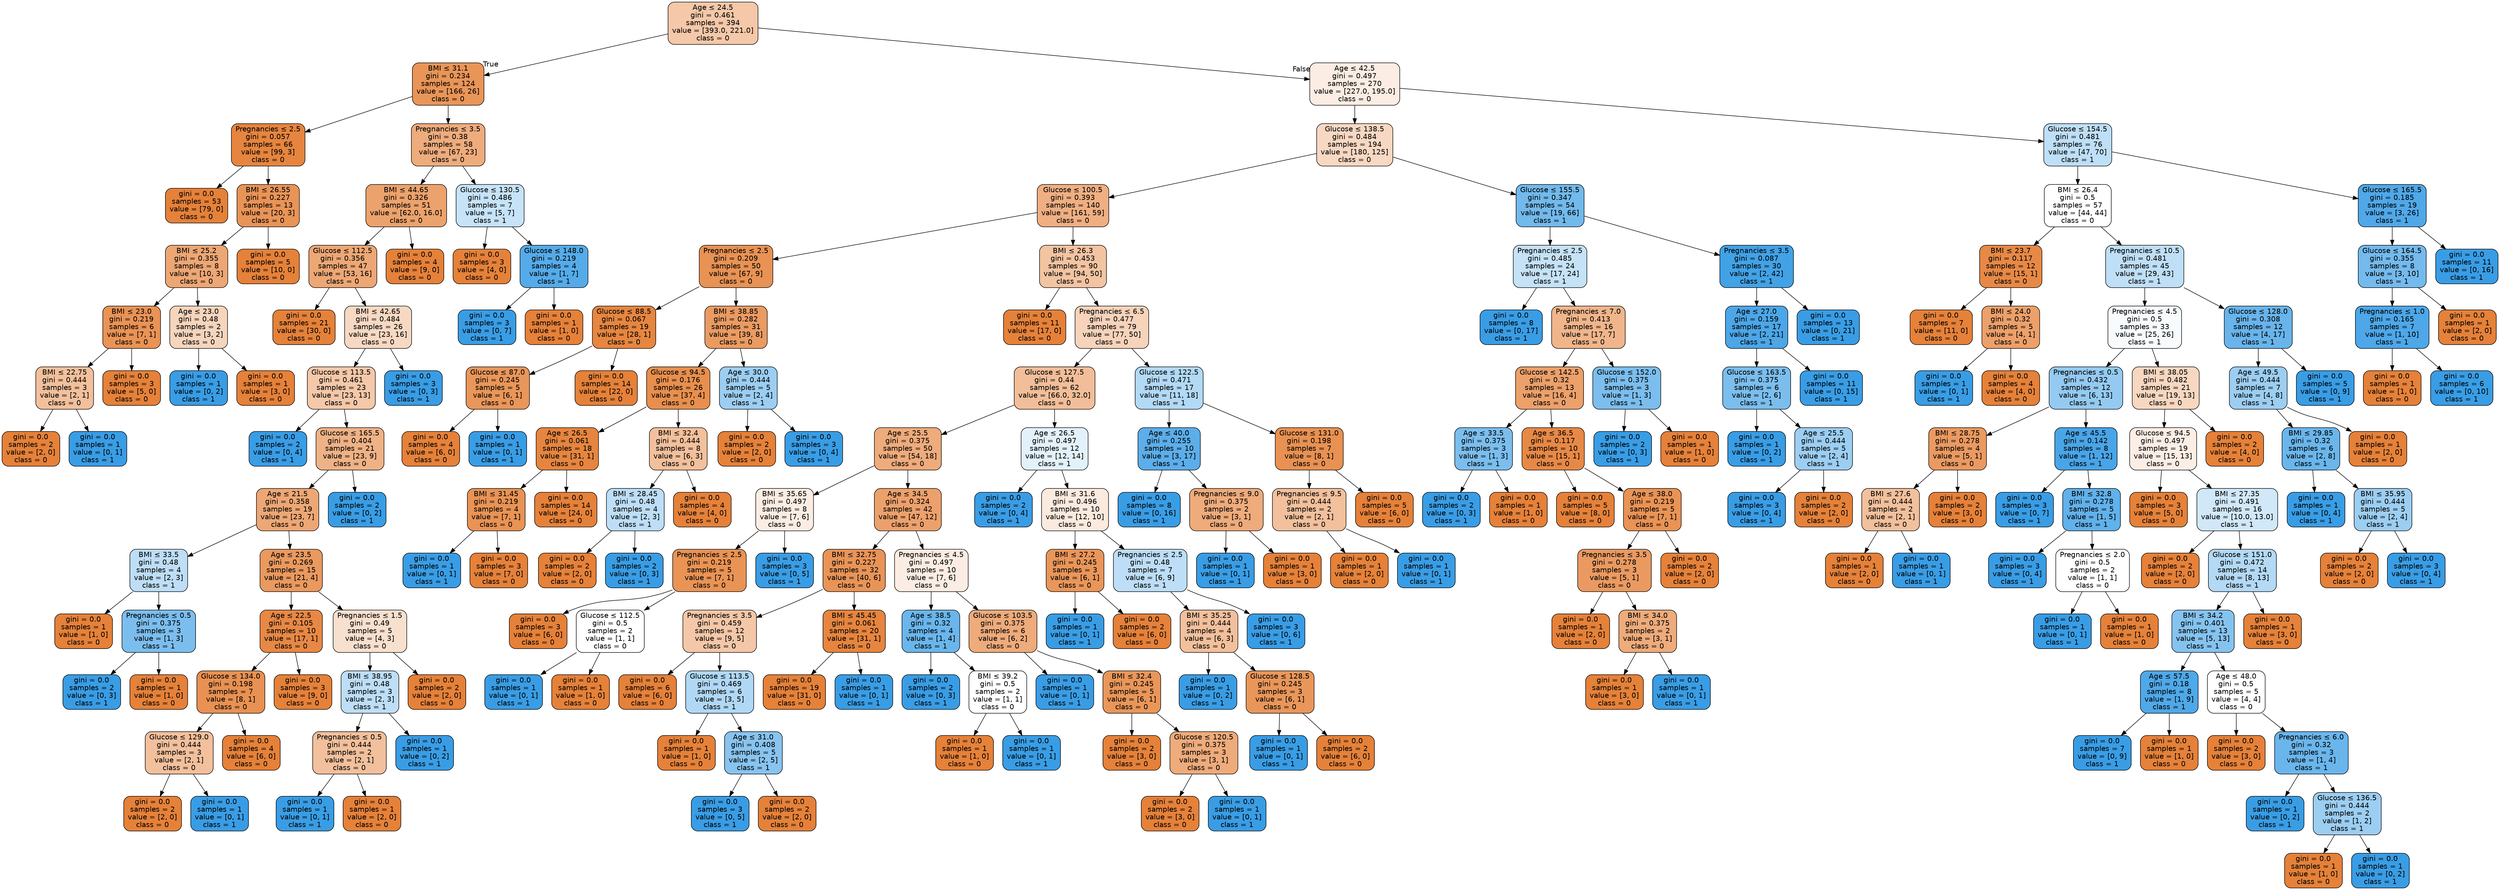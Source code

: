 digraph Tree {
node [shape=box, style="filled, rounded", color="black", fontname="helvetica"] ;
edge [fontname="helvetica"] ;
0 [label=<Age &le; 24.5<br/>gini = 0.461<br/>samples = 394<br/>value = [393.0, 221.0]<br/>class = 0>, fillcolor="#f4c8a8"] ;
1 [label=<BMI &le; 31.1<br/>gini = 0.234<br/>samples = 124<br/>value = [166, 26]<br/>class = 0>, fillcolor="#e99558"] ;
0 -> 1 [labeldistance=2.5, labelangle=45, headlabel="True"] ;
2 [label=<Pregnancies &le; 2.5<br/>gini = 0.057<br/>samples = 66<br/>value = [99, 3]<br/>class = 0>, fillcolor="#e6853f"] ;
1 -> 2 ;
3 [label=<gini = 0.0<br/>samples = 53<br/>value = [79, 0]<br/>class = 0>, fillcolor="#e58139"] ;
2 -> 3 ;
4 [label=<BMI &le; 26.55<br/>gini = 0.227<br/>samples = 13<br/>value = [20, 3]<br/>class = 0>, fillcolor="#e99457"] ;
2 -> 4 ;
5 [label=<BMI &le; 25.2<br/>gini = 0.355<br/>samples = 8<br/>value = [10, 3]<br/>class = 0>, fillcolor="#eda774"] ;
4 -> 5 ;
6 [label=<BMI &le; 23.0<br/>gini = 0.219<br/>samples = 6<br/>value = [7, 1]<br/>class = 0>, fillcolor="#e99355"] ;
5 -> 6 ;
7 [label=<BMI &le; 22.75<br/>gini = 0.444<br/>samples = 3<br/>value = [2, 1]<br/>class = 0>, fillcolor="#f2c09c"] ;
6 -> 7 ;
8 [label=<gini = 0.0<br/>samples = 2<br/>value = [2, 0]<br/>class = 0>, fillcolor="#e58139"] ;
7 -> 8 ;
9 [label=<gini = 0.0<br/>samples = 1<br/>value = [0, 1]<br/>class = 1>, fillcolor="#399de5"] ;
7 -> 9 ;
10 [label=<gini = 0.0<br/>samples = 3<br/>value = [5, 0]<br/>class = 0>, fillcolor="#e58139"] ;
6 -> 10 ;
11 [label=<Age &le; 23.0<br/>gini = 0.48<br/>samples = 2<br/>value = [3, 2]<br/>class = 0>, fillcolor="#f6d5bd"] ;
5 -> 11 ;
12 [label=<gini = 0.0<br/>samples = 1<br/>value = [0, 2]<br/>class = 1>, fillcolor="#399de5"] ;
11 -> 12 ;
13 [label=<gini = 0.0<br/>samples = 1<br/>value = [3, 0]<br/>class = 0>, fillcolor="#e58139"] ;
11 -> 13 ;
14 [label=<gini = 0.0<br/>samples = 5<br/>value = [10, 0]<br/>class = 0>, fillcolor="#e58139"] ;
4 -> 14 ;
15 [label=<Pregnancies &le; 3.5<br/>gini = 0.38<br/>samples = 58<br/>value = [67, 23]<br/>class = 0>, fillcolor="#eeac7d"] ;
1 -> 15 ;
16 [label=<BMI &le; 44.65<br/>gini = 0.326<br/>samples = 51<br/>value = [62.0, 16.0]<br/>class = 0>, fillcolor="#eca26c"] ;
15 -> 16 ;
17 [label=<Glucose &le; 112.5<br/>gini = 0.356<br/>samples = 47<br/>value = [53, 16]<br/>class = 0>, fillcolor="#eda775"] ;
16 -> 17 ;
18 [label=<gini = 0.0<br/>samples = 21<br/>value = [30, 0]<br/>class = 0>, fillcolor="#e58139"] ;
17 -> 18 ;
19 [label=<BMI &le; 42.65<br/>gini = 0.484<br/>samples = 26<br/>value = [23, 16]<br/>class = 0>, fillcolor="#f7d9c3"] ;
17 -> 19 ;
20 [label=<Glucose &le; 113.5<br/>gini = 0.461<br/>samples = 23<br/>value = [23, 13]<br/>class = 0>, fillcolor="#f4c8a9"] ;
19 -> 20 ;
21 [label=<gini = 0.0<br/>samples = 2<br/>value = [0, 4]<br/>class = 1>, fillcolor="#399de5"] ;
20 -> 21 ;
22 [label=<Glucose &le; 165.5<br/>gini = 0.404<br/>samples = 21<br/>value = [23, 9]<br/>class = 0>, fillcolor="#efb286"] ;
20 -> 22 ;
23 [label=<Age &le; 21.5<br/>gini = 0.358<br/>samples = 19<br/>value = [23, 7]<br/>class = 0>, fillcolor="#eda775"] ;
22 -> 23 ;
24 [label=<BMI &le; 33.5<br/>gini = 0.48<br/>samples = 4<br/>value = [2, 3]<br/>class = 1>, fillcolor="#bddef6"] ;
23 -> 24 ;
25 [label=<gini = 0.0<br/>samples = 1<br/>value = [1, 0]<br/>class = 0>, fillcolor="#e58139"] ;
24 -> 25 ;
26 [label=<Pregnancies &le; 0.5<br/>gini = 0.375<br/>samples = 3<br/>value = [1, 3]<br/>class = 1>, fillcolor="#7bbeee"] ;
24 -> 26 ;
27 [label=<gini = 0.0<br/>samples = 2<br/>value = [0, 3]<br/>class = 1>, fillcolor="#399de5"] ;
26 -> 27 ;
28 [label=<gini = 0.0<br/>samples = 1<br/>value = [1, 0]<br/>class = 0>, fillcolor="#e58139"] ;
26 -> 28 ;
29 [label=<Age &le; 23.5<br/>gini = 0.269<br/>samples = 15<br/>value = [21, 4]<br/>class = 0>, fillcolor="#ea995f"] ;
23 -> 29 ;
30 [label=<Age &le; 22.5<br/>gini = 0.105<br/>samples = 10<br/>value = [17, 1]<br/>class = 0>, fillcolor="#e78845"] ;
29 -> 30 ;
31 [label=<Glucose &le; 134.0<br/>gini = 0.198<br/>samples = 7<br/>value = [8, 1]<br/>class = 0>, fillcolor="#e89152"] ;
30 -> 31 ;
32 [label=<Glucose &le; 129.0<br/>gini = 0.444<br/>samples = 3<br/>value = [2, 1]<br/>class = 0>, fillcolor="#f2c09c"] ;
31 -> 32 ;
33 [label=<gini = 0.0<br/>samples = 2<br/>value = [2, 0]<br/>class = 0>, fillcolor="#e58139"] ;
32 -> 33 ;
34 [label=<gini = 0.0<br/>samples = 1<br/>value = [0, 1]<br/>class = 1>, fillcolor="#399de5"] ;
32 -> 34 ;
35 [label=<gini = 0.0<br/>samples = 4<br/>value = [6, 0]<br/>class = 0>, fillcolor="#e58139"] ;
31 -> 35 ;
36 [label=<gini = 0.0<br/>samples = 3<br/>value = [9, 0]<br/>class = 0>, fillcolor="#e58139"] ;
30 -> 36 ;
37 [label=<Pregnancies &le; 1.5<br/>gini = 0.49<br/>samples = 5<br/>value = [4, 3]<br/>class = 0>, fillcolor="#f8e0ce"] ;
29 -> 37 ;
38 [label=<BMI &le; 38.95<br/>gini = 0.48<br/>samples = 3<br/>value = [2, 3]<br/>class = 1>, fillcolor="#bddef6"] ;
37 -> 38 ;
39 [label=<Pregnancies &le; 0.5<br/>gini = 0.444<br/>samples = 2<br/>value = [2, 1]<br/>class = 0>, fillcolor="#f2c09c"] ;
38 -> 39 ;
40 [label=<gini = 0.0<br/>samples = 1<br/>value = [0, 1]<br/>class = 1>, fillcolor="#399de5"] ;
39 -> 40 ;
41 [label=<gini = 0.0<br/>samples = 1<br/>value = [2, 0]<br/>class = 0>, fillcolor="#e58139"] ;
39 -> 41 ;
42 [label=<gini = 0.0<br/>samples = 1<br/>value = [0, 2]<br/>class = 1>, fillcolor="#399de5"] ;
38 -> 42 ;
43 [label=<gini = 0.0<br/>samples = 2<br/>value = [2, 0]<br/>class = 0>, fillcolor="#e58139"] ;
37 -> 43 ;
44 [label=<gini = 0.0<br/>samples = 2<br/>value = [0, 2]<br/>class = 1>, fillcolor="#399de5"] ;
22 -> 44 ;
45 [label=<gini = 0.0<br/>samples = 3<br/>value = [0, 3]<br/>class = 1>, fillcolor="#399de5"] ;
19 -> 45 ;
46 [label=<gini = 0.0<br/>samples = 4<br/>value = [9, 0]<br/>class = 0>, fillcolor="#e58139"] ;
16 -> 46 ;
47 [label=<Glucose &le; 130.5<br/>gini = 0.486<br/>samples = 7<br/>value = [5, 7]<br/>class = 1>, fillcolor="#c6e3f8"] ;
15 -> 47 ;
48 [label=<gini = 0.0<br/>samples = 3<br/>value = [4, 0]<br/>class = 0>, fillcolor="#e58139"] ;
47 -> 48 ;
49 [label=<Glucose &le; 148.0<br/>gini = 0.219<br/>samples = 4<br/>value = [1, 7]<br/>class = 1>, fillcolor="#55abe9"] ;
47 -> 49 ;
50 [label=<gini = 0.0<br/>samples = 3<br/>value = [0, 7]<br/>class = 1>, fillcolor="#399de5"] ;
49 -> 50 ;
51 [label=<gini = 0.0<br/>samples = 1<br/>value = [1, 0]<br/>class = 0>, fillcolor="#e58139"] ;
49 -> 51 ;
52 [label=<Age &le; 42.5<br/>gini = 0.497<br/>samples = 270<br/>value = [227.0, 195.0]<br/>class = 0>, fillcolor="#fbede3"] ;
0 -> 52 [labeldistance=2.5, labelangle=-45, headlabel="False"] ;
53 [label=<Glucose &le; 138.5<br/>gini = 0.484<br/>samples = 194<br/>value = [180, 125]<br/>class = 0>, fillcolor="#f7d8c2"] ;
52 -> 53 ;
54 [label=<Glucose &le; 100.5<br/>gini = 0.393<br/>samples = 140<br/>value = [161, 59]<br/>class = 0>, fillcolor="#efaf82"] ;
53 -> 54 ;
55 [label=<Pregnancies &le; 2.5<br/>gini = 0.209<br/>samples = 50<br/>value = [67, 9]<br/>class = 0>, fillcolor="#e89254"] ;
54 -> 55 ;
56 [label=<Glucose &le; 88.5<br/>gini = 0.067<br/>samples = 19<br/>value = [28, 1]<br/>class = 0>, fillcolor="#e68640"] ;
55 -> 56 ;
57 [label=<Glucose &le; 87.0<br/>gini = 0.245<br/>samples = 5<br/>value = [6, 1]<br/>class = 0>, fillcolor="#e9965a"] ;
56 -> 57 ;
58 [label=<gini = 0.0<br/>samples = 4<br/>value = [6, 0]<br/>class = 0>, fillcolor="#e58139"] ;
57 -> 58 ;
59 [label=<gini = 0.0<br/>samples = 1<br/>value = [0, 1]<br/>class = 1>, fillcolor="#399de5"] ;
57 -> 59 ;
60 [label=<gini = 0.0<br/>samples = 14<br/>value = [22, 0]<br/>class = 0>, fillcolor="#e58139"] ;
56 -> 60 ;
61 [label=<BMI &le; 38.85<br/>gini = 0.282<br/>samples = 31<br/>value = [39, 8]<br/>class = 0>, fillcolor="#ea9b62"] ;
55 -> 61 ;
62 [label=<Glucose &le; 94.5<br/>gini = 0.176<br/>samples = 26<br/>value = [37, 4]<br/>class = 0>, fillcolor="#e88f4e"] ;
61 -> 62 ;
63 [label=<Age &le; 26.5<br/>gini = 0.061<br/>samples = 18<br/>value = [31, 1]<br/>class = 0>, fillcolor="#e6853f"] ;
62 -> 63 ;
64 [label=<BMI &le; 31.45<br/>gini = 0.219<br/>samples = 4<br/>value = [7, 1]<br/>class = 0>, fillcolor="#e99355"] ;
63 -> 64 ;
65 [label=<gini = 0.0<br/>samples = 1<br/>value = [0, 1]<br/>class = 1>, fillcolor="#399de5"] ;
64 -> 65 ;
66 [label=<gini = 0.0<br/>samples = 3<br/>value = [7, 0]<br/>class = 0>, fillcolor="#e58139"] ;
64 -> 66 ;
67 [label=<gini = 0.0<br/>samples = 14<br/>value = [24, 0]<br/>class = 0>, fillcolor="#e58139"] ;
63 -> 67 ;
68 [label=<BMI &le; 32.4<br/>gini = 0.444<br/>samples = 8<br/>value = [6, 3]<br/>class = 0>, fillcolor="#f2c09c"] ;
62 -> 68 ;
69 [label=<BMI &le; 28.45<br/>gini = 0.48<br/>samples = 4<br/>value = [2, 3]<br/>class = 1>, fillcolor="#bddef6"] ;
68 -> 69 ;
70 [label=<gini = 0.0<br/>samples = 2<br/>value = [2, 0]<br/>class = 0>, fillcolor="#e58139"] ;
69 -> 70 ;
71 [label=<gini = 0.0<br/>samples = 2<br/>value = [0, 3]<br/>class = 1>, fillcolor="#399de5"] ;
69 -> 71 ;
72 [label=<gini = 0.0<br/>samples = 4<br/>value = [4, 0]<br/>class = 0>, fillcolor="#e58139"] ;
68 -> 72 ;
73 [label=<Age &le; 30.0<br/>gini = 0.444<br/>samples = 5<br/>value = [2, 4]<br/>class = 1>, fillcolor="#9ccef2"] ;
61 -> 73 ;
74 [label=<gini = 0.0<br/>samples = 2<br/>value = [2, 0]<br/>class = 0>, fillcolor="#e58139"] ;
73 -> 74 ;
75 [label=<gini = 0.0<br/>samples = 3<br/>value = [0, 4]<br/>class = 1>, fillcolor="#399de5"] ;
73 -> 75 ;
76 [label=<BMI &le; 26.3<br/>gini = 0.453<br/>samples = 90<br/>value = [94, 50]<br/>class = 0>, fillcolor="#f3c4a2"] ;
54 -> 76 ;
77 [label=<gini = 0.0<br/>samples = 11<br/>value = [17, 0]<br/>class = 0>, fillcolor="#e58139"] ;
76 -> 77 ;
78 [label=<Pregnancies &le; 6.5<br/>gini = 0.477<br/>samples = 79<br/>value = [77, 50]<br/>class = 0>, fillcolor="#f6d3ba"] ;
76 -> 78 ;
79 [label=<Glucose &le; 127.5<br/>gini = 0.44<br/>samples = 62<br/>value = [66.0, 32.0]<br/>class = 0>, fillcolor="#f2be99"] ;
78 -> 79 ;
80 [label=<Age &le; 25.5<br/>gini = 0.375<br/>samples = 50<br/>value = [54, 18]<br/>class = 0>, fillcolor="#eeab7b"] ;
79 -> 80 ;
81 [label=<BMI &le; 35.65<br/>gini = 0.497<br/>samples = 8<br/>value = [7, 6]<br/>class = 0>, fillcolor="#fbede3"] ;
80 -> 81 ;
82 [label=<Pregnancies &le; 2.5<br/>gini = 0.219<br/>samples = 5<br/>value = [7, 1]<br/>class = 0>, fillcolor="#e99355"] ;
81 -> 82 ;
83 [label=<gini = 0.0<br/>samples = 3<br/>value = [6, 0]<br/>class = 0>, fillcolor="#e58139"] ;
82 -> 83 ;
84 [label=<Glucose &le; 112.5<br/>gini = 0.5<br/>samples = 2<br/>value = [1, 1]<br/>class = 0>, fillcolor="#ffffff"] ;
82 -> 84 ;
85 [label=<gini = 0.0<br/>samples = 1<br/>value = [0, 1]<br/>class = 1>, fillcolor="#399de5"] ;
84 -> 85 ;
86 [label=<gini = 0.0<br/>samples = 1<br/>value = [1, 0]<br/>class = 0>, fillcolor="#e58139"] ;
84 -> 86 ;
87 [label=<gini = 0.0<br/>samples = 3<br/>value = [0, 5]<br/>class = 1>, fillcolor="#399de5"] ;
81 -> 87 ;
88 [label=<Age &le; 34.5<br/>gini = 0.324<br/>samples = 42<br/>value = [47, 12]<br/>class = 0>, fillcolor="#eca16c"] ;
80 -> 88 ;
89 [label=<BMI &le; 32.75<br/>gini = 0.227<br/>samples = 32<br/>value = [40, 6]<br/>class = 0>, fillcolor="#e99457"] ;
88 -> 89 ;
90 [label=<Pregnancies &le; 3.5<br/>gini = 0.459<br/>samples = 12<br/>value = [9, 5]<br/>class = 0>, fillcolor="#f3c7a7"] ;
89 -> 90 ;
91 [label=<gini = 0.0<br/>samples = 6<br/>value = [6, 0]<br/>class = 0>, fillcolor="#e58139"] ;
90 -> 91 ;
92 [label=<Glucose &le; 113.5<br/>gini = 0.469<br/>samples = 6<br/>value = [3, 5]<br/>class = 1>, fillcolor="#b0d8f5"] ;
90 -> 92 ;
93 [label=<gini = 0.0<br/>samples = 1<br/>value = [1, 0]<br/>class = 0>, fillcolor="#e58139"] ;
92 -> 93 ;
94 [label=<Age &le; 31.0<br/>gini = 0.408<br/>samples = 5<br/>value = [2, 5]<br/>class = 1>, fillcolor="#88c4ef"] ;
92 -> 94 ;
95 [label=<gini = 0.0<br/>samples = 3<br/>value = [0, 5]<br/>class = 1>, fillcolor="#399de5"] ;
94 -> 95 ;
96 [label=<gini = 0.0<br/>samples = 2<br/>value = [2, 0]<br/>class = 0>, fillcolor="#e58139"] ;
94 -> 96 ;
97 [label=<BMI &le; 45.45<br/>gini = 0.061<br/>samples = 20<br/>value = [31, 1]<br/>class = 0>, fillcolor="#e6853f"] ;
89 -> 97 ;
98 [label=<gini = 0.0<br/>samples = 19<br/>value = [31, 0]<br/>class = 0>, fillcolor="#e58139"] ;
97 -> 98 ;
99 [label=<gini = 0.0<br/>samples = 1<br/>value = [0, 1]<br/>class = 1>, fillcolor="#399de5"] ;
97 -> 99 ;
100 [label=<Pregnancies &le; 4.5<br/>gini = 0.497<br/>samples = 10<br/>value = [7, 6]<br/>class = 0>, fillcolor="#fbede3"] ;
88 -> 100 ;
101 [label=<Age &le; 38.5<br/>gini = 0.32<br/>samples = 4<br/>value = [1, 4]<br/>class = 1>, fillcolor="#6ab6ec"] ;
100 -> 101 ;
102 [label=<gini = 0.0<br/>samples = 2<br/>value = [0, 3]<br/>class = 1>, fillcolor="#399de5"] ;
101 -> 102 ;
103 [label=<BMI &le; 39.2<br/>gini = 0.5<br/>samples = 2<br/>value = [1, 1]<br/>class = 0>, fillcolor="#ffffff"] ;
101 -> 103 ;
104 [label=<gini = 0.0<br/>samples = 1<br/>value = [1, 0]<br/>class = 0>, fillcolor="#e58139"] ;
103 -> 104 ;
105 [label=<gini = 0.0<br/>samples = 1<br/>value = [0, 1]<br/>class = 1>, fillcolor="#399de5"] ;
103 -> 105 ;
106 [label=<Glucose &le; 103.5<br/>gini = 0.375<br/>samples = 6<br/>value = [6, 2]<br/>class = 0>, fillcolor="#eeab7b"] ;
100 -> 106 ;
107 [label=<gini = 0.0<br/>samples = 1<br/>value = [0, 1]<br/>class = 1>, fillcolor="#399de5"] ;
106 -> 107 ;
108 [label=<BMI &le; 32.4<br/>gini = 0.245<br/>samples = 5<br/>value = [6, 1]<br/>class = 0>, fillcolor="#e9965a"] ;
106 -> 108 ;
109 [label=<gini = 0.0<br/>samples = 2<br/>value = [3, 0]<br/>class = 0>, fillcolor="#e58139"] ;
108 -> 109 ;
110 [label=<Glucose &le; 120.5<br/>gini = 0.375<br/>samples = 3<br/>value = [3, 1]<br/>class = 0>, fillcolor="#eeab7b"] ;
108 -> 110 ;
111 [label=<gini = 0.0<br/>samples = 2<br/>value = [3, 0]<br/>class = 0>, fillcolor="#e58139"] ;
110 -> 111 ;
112 [label=<gini = 0.0<br/>samples = 1<br/>value = [0, 1]<br/>class = 1>, fillcolor="#399de5"] ;
110 -> 112 ;
113 [label=<Age &le; 26.5<br/>gini = 0.497<br/>samples = 12<br/>value = [12, 14]<br/>class = 1>, fillcolor="#e3f1fb"] ;
79 -> 113 ;
114 [label=<gini = 0.0<br/>samples = 2<br/>value = [0, 4]<br/>class = 1>, fillcolor="#399de5"] ;
113 -> 114 ;
115 [label=<BMI &le; 31.6<br/>gini = 0.496<br/>samples = 10<br/>value = [12, 10]<br/>class = 0>, fillcolor="#fbeade"] ;
113 -> 115 ;
116 [label=<BMI &le; 27.2<br/>gini = 0.245<br/>samples = 3<br/>value = [6, 1]<br/>class = 0>, fillcolor="#e9965a"] ;
115 -> 116 ;
117 [label=<gini = 0.0<br/>samples = 1<br/>value = [0, 1]<br/>class = 1>, fillcolor="#399de5"] ;
116 -> 117 ;
118 [label=<gini = 0.0<br/>samples = 2<br/>value = [6, 0]<br/>class = 0>, fillcolor="#e58139"] ;
116 -> 118 ;
119 [label=<Pregnancies &le; 2.5<br/>gini = 0.48<br/>samples = 7<br/>value = [6, 9]<br/>class = 1>, fillcolor="#bddef6"] ;
115 -> 119 ;
120 [label=<BMI &le; 35.25<br/>gini = 0.444<br/>samples = 4<br/>value = [6, 3]<br/>class = 0>, fillcolor="#f2c09c"] ;
119 -> 120 ;
121 [label=<gini = 0.0<br/>samples = 1<br/>value = [0, 2]<br/>class = 1>, fillcolor="#399de5"] ;
120 -> 121 ;
122 [label=<Glucose &le; 128.5<br/>gini = 0.245<br/>samples = 3<br/>value = [6, 1]<br/>class = 0>, fillcolor="#e9965a"] ;
120 -> 122 ;
123 [label=<gini = 0.0<br/>samples = 1<br/>value = [0, 1]<br/>class = 1>, fillcolor="#399de5"] ;
122 -> 123 ;
124 [label=<gini = 0.0<br/>samples = 2<br/>value = [6, 0]<br/>class = 0>, fillcolor="#e58139"] ;
122 -> 124 ;
125 [label=<gini = 0.0<br/>samples = 3<br/>value = [0, 6]<br/>class = 1>, fillcolor="#399de5"] ;
119 -> 125 ;
126 [label=<Glucose &le; 122.5<br/>gini = 0.471<br/>samples = 17<br/>value = [11, 18]<br/>class = 1>, fillcolor="#b2d9f5"] ;
78 -> 126 ;
127 [label=<Age &le; 40.0<br/>gini = 0.255<br/>samples = 10<br/>value = [3, 17]<br/>class = 1>, fillcolor="#5caeea"] ;
126 -> 127 ;
128 [label=<gini = 0.0<br/>samples = 8<br/>value = [0, 16]<br/>class = 1>, fillcolor="#399de5"] ;
127 -> 128 ;
129 [label=<Pregnancies &le; 9.0<br/>gini = 0.375<br/>samples = 2<br/>value = [3, 1]<br/>class = 0>, fillcolor="#eeab7b"] ;
127 -> 129 ;
130 [label=<gini = 0.0<br/>samples = 1<br/>value = [0, 1]<br/>class = 1>, fillcolor="#399de5"] ;
129 -> 130 ;
131 [label=<gini = 0.0<br/>samples = 1<br/>value = [3, 0]<br/>class = 0>, fillcolor="#e58139"] ;
129 -> 131 ;
132 [label=<Glucose &le; 131.0<br/>gini = 0.198<br/>samples = 7<br/>value = [8, 1]<br/>class = 0>, fillcolor="#e89152"] ;
126 -> 132 ;
133 [label=<Pregnancies &le; 9.5<br/>gini = 0.444<br/>samples = 2<br/>value = [2, 1]<br/>class = 0>, fillcolor="#f2c09c"] ;
132 -> 133 ;
134 [label=<gini = 0.0<br/>samples = 1<br/>value = [2, 0]<br/>class = 0>, fillcolor="#e58139"] ;
133 -> 134 ;
135 [label=<gini = 0.0<br/>samples = 1<br/>value = [0, 1]<br/>class = 1>, fillcolor="#399de5"] ;
133 -> 135 ;
136 [label=<gini = 0.0<br/>samples = 5<br/>value = [6, 0]<br/>class = 0>, fillcolor="#e58139"] ;
132 -> 136 ;
137 [label=<Glucose &le; 155.5<br/>gini = 0.347<br/>samples = 54<br/>value = [19, 66]<br/>class = 1>, fillcolor="#72b9ec"] ;
53 -> 137 ;
138 [label=<Pregnancies &le; 2.5<br/>gini = 0.485<br/>samples = 24<br/>value = [17, 24]<br/>class = 1>, fillcolor="#c5e2f7"] ;
137 -> 138 ;
139 [label=<gini = 0.0<br/>samples = 8<br/>value = [0, 17]<br/>class = 1>, fillcolor="#399de5"] ;
138 -> 139 ;
140 [label=<Pregnancies &le; 7.0<br/>gini = 0.413<br/>samples = 16<br/>value = [17, 7]<br/>class = 0>, fillcolor="#f0b58b"] ;
138 -> 140 ;
141 [label=<Glucose &le; 142.5<br/>gini = 0.32<br/>samples = 13<br/>value = [16, 4]<br/>class = 0>, fillcolor="#eca06a"] ;
140 -> 141 ;
142 [label=<Age &le; 33.5<br/>gini = 0.375<br/>samples = 3<br/>value = [1, 3]<br/>class = 1>, fillcolor="#7bbeee"] ;
141 -> 142 ;
143 [label=<gini = 0.0<br/>samples = 2<br/>value = [0, 3]<br/>class = 1>, fillcolor="#399de5"] ;
142 -> 143 ;
144 [label=<gini = 0.0<br/>samples = 1<br/>value = [1, 0]<br/>class = 0>, fillcolor="#e58139"] ;
142 -> 144 ;
145 [label=<Age &le; 36.5<br/>gini = 0.117<br/>samples = 10<br/>value = [15, 1]<br/>class = 0>, fillcolor="#e78946"] ;
141 -> 145 ;
146 [label=<gini = 0.0<br/>samples = 5<br/>value = [8, 0]<br/>class = 0>, fillcolor="#e58139"] ;
145 -> 146 ;
147 [label=<Age &le; 38.0<br/>gini = 0.219<br/>samples = 5<br/>value = [7, 1]<br/>class = 0>, fillcolor="#e99355"] ;
145 -> 147 ;
148 [label=<Pregnancies &le; 3.5<br/>gini = 0.278<br/>samples = 3<br/>value = [5, 1]<br/>class = 0>, fillcolor="#ea9a61"] ;
147 -> 148 ;
149 [label=<gini = 0.0<br/>samples = 1<br/>value = [2, 0]<br/>class = 0>, fillcolor="#e58139"] ;
148 -> 149 ;
150 [label=<BMI &le; 34.0<br/>gini = 0.375<br/>samples = 2<br/>value = [3, 1]<br/>class = 0>, fillcolor="#eeab7b"] ;
148 -> 150 ;
151 [label=<gini = 0.0<br/>samples = 1<br/>value = [3, 0]<br/>class = 0>, fillcolor="#e58139"] ;
150 -> 151 ;
152 [label=<gini = 0.0<br/>samples = 1<br/>value = [0, 1]<br/>class = 1>, fillcolor="#399de5"] ;
150 -> 152 ;
153 [label=<gini = 0.0<br/>samples = 2<br/>value = [2, 0]<br/>class = 0>, fillcolor="#e58139"] ;
147 -> 153 ;
154 [label=<Glucose &le; 152.0<br/>gini = 0.375<br/>samples = 3<br/>value = [1, 3]<br/>class = 1>, fillcolor="#7bbeee"] ;
140 -> 154 ;
155 [label=<gini = 0.0<br/>samples = 2<br/>value = [0, 3]<br/>class = 1>, fillcolor="#399de5"] ;
154 -> 155 ;
156 [label=<gini = 0.0<br/>samples = 1<br/>value = [1, 0]<br/>class = 0>, fillcolor="#e58139"] ;
154 -> 156 ;
157 [label=<Pregnancies &le; 3.5<br/>gini = 0.087<br/>samples = 30<br/>value = [2, 42]<br/>class = 1>, fillcolor="#42a2e6"] ;
137 -> 157 ;
158 [label=<Age &le; 27.0<br/>gini = 0.159<br/>samples = 17<br/>value = [2, 21]<br/>class = 1>, fillcolor="#4ca6e7"] ;
157 -> 158 ;
159 [label=<Glucose &le; 163.5<br/>gini = 0.375<br/>samples = 6<br/>value = [2, 6]<br/>class = 1>, fillcolor="#7bbeee"] ;
158 -> 159 ;
160 [label=<gini = 0.0<br/>samples = 1<br/>value = [0, 2]<br/>class = 1>, fillcolor="#399de5"] ;
159 -> 160 ;
161 [label=<Age &le; 25.5<br/>gini = 0.444<br/>samples = 5<br/>value = [2, 4]<br/>class = 1>, fillcolor="#9ccef2"] ;
159 -> 161 ;
162 [label=<gini = 0.0<br/>samples = 3<br/>value = [0, 4]<br/>class = 1>, fillcolor="#399de5"] ;
161 -> 162 ;
163 [label=<gini = 0.0<br/>samples = 2<br/>value = [2, 0]<br/>class = 0>, fillcolor="#e58139"] ;
161 -> 163 ;
164 [label=<gini = 0.0<br/>samples = 11<br/>value = [0, 15]<br/>class = 1>, fillcolor="#399de5"] ;
158 -> 164 ;
165 [label=<gini = 0.0<br/>samples = 13<br/>value = [0, 21]<br/>class = 1>, fillcolor="#399de5"] ;
157 -> 165 ;
166 [label=<Glucose &le; 154.5<br/>gini = 0.481<br/>samples = 76<br/>value = [47, 70]<br/>class = 1>, fillcolor="#bedff6"] ;
52 -> 166 ;
167 [label=<BMI &le; 26.4<br/>gini = 0.5<br/>samples = 57<br/>value = [44, 44]<br/>class = 0>, fillcolor="#ffffff"] ;
166 -> 167 ;
168 [label=<BMI &le; 23.7<br/>gini = 0.117<br/>samples = 12<br/>value = [15, 1]<br/>class = 0>, fillcolor="#e78946"] ;
167 -> 168 ;
169 [label=<gini = 0.0<br/>samples = 7<br/>value = [11, 0]<br/>class = 0>, fillcolor="#e58139"] ;
168 -> 169 ;
170 [label=<BMI &le; 24.0<br/>gini = 0.32<br/>samples = 5<br/>value = [4, 1]<br/>class = 0>, fillcolor="#eca06a"] ;
168 -> 170 ;
171 [label=<gini = 0.0<br/>samples = 1<br/>value = [0, 1]<br/>class = 1>, fillcolor="#399de5"] ;
170 -> 171 ;
172 [label=<gini = 0.0<br/>samples = 4<br/>value = [4, 0]<br/>class = 0>, fillcolor="#e58139"] ;
170 -> 172 ;
173 [label=<Pregnancies &le; 10.5<br/>gini = 0.481<br/>samples = 45<br/>value = [29, 43]<br/>class = 1>, fillcolor="#bfdff7"] ;
167 -> 173 ;
174 [label=<Pregnancies &le; 4.5<br/>gini = 0.5<br/>samples = 33<br/>value = [25, 26]<br/>class = 1>, fillcolor="#f7fbfe"] ;
173 -> 174 ;
175 [label=<Pregnancies &le; 0.5<br/>gini = 0.432<br/>samples = 12<br/>value = [6, 13]<br/>class = 1>, fillcolor="#94caf1"] ;
174 -> 175 ;
176 [label=<BMI &le; 28.75<br/>gini = 0.278<br/>samples = 4<br/>value = [5, 1]<br/>class = 0>, fillcolor="#ea9a61"] ;
175 -> 176 ;
177 [label=<BMI &le; 27.6<br/>gini = 0.444<br/>samples = 2<br/>value = [2, 1]<br/>class = 0>, fillcolor="#f2c09c"] ;
176 -> 177 ;
178 [label=<gini = 0.0<br/>samples = 1<br/>value = [2, 0]<br/>class = 0>, fillcolor="#e58139"] ;
177 -> 178 ;
179 [label=<gini = 0.0<br/>samples = 1<br/>value = [0, 1]<br/>class = 1>, fillcolor="#399de5"] ;
177 -> 179 ;
180 [label=<gini = 0.0<br/>samples = 2<br/>value = [3, 0]<br/>class = 0>, fillcolor="#e58139"] ;
176 -> 180 ;
181 [label=<Age &le; 45.5<br/>gini = 0.142<br/>samples = 8<br/>value = [1, 12]<br/>class = 1>, fillcolor="#49a5e7"] ;
175 -> 181 ;
182 [label=<gini = 0.0<br/>samples = 3<br/>value = [0, 7]<br/>class = 1>, fillcolor="#399de5"] ;
181 -> 182 ;
183 [label=<BMI &le; 32.8<br/>gini = 0.278<br/>samples = 5<br/>value = [1, 5]<br/>class = 1>, fillcolor="#61b1ea"] ;
181 -> 183 ;
184 [label=<gini = 0.0<br/>samples = 3<br/>value = [0, 4]<br/>class = 1>, fillcolor="#399de5"] ;
183 -> 184 ;
185 [label=<Pregnancies &le; 2.0<br/>gini = 0.5<br/>samples = 2<br/>value = [1, 1]<br/>class = 0>, fillcolor="#ffffff"] ;
183 -> 185 ;
186 [label=<gini = 0.0<br/>samples = 1<br/>value = [0, 1]<br/>class = 1>, fillcolor="#399de5"] ;
185 -> 186 ;
187 [label=<gini = 0.0<br/>samples = 1<br/>value = [1, 0]<br/>class = 0>, fillcolor="#e58139"] ;
185 -> 187 ;
188 [label=<BMI &le; 38.05<br/>gini = 0.482<br/>samples = 21<br/>value = [19, 13]<br/>class = 0>, fillcolor="#f7d7c0"] ;
174 -> 188 ;
189 [label=<Glucose &le; 94.5<br/>gini = 0.497<br/>samples = 19<br/>value = [15, 13]<br/>class = 0>, fillcolor="#fceee5"] ;
188 -> 189 ;
190 [label=<gini = 0.0<br/>samples = 3<br/>value = [5, 0]<br/>class = 0>, fillcolor="#e58139"] ;
189 -> 190 ;
191 [label=<BMI &le; 27.35<br/>gini = 0.491<br/>samples = 16<br/>value = [10.0, 13.0]<br/>class = 1>, fillcolor="#d1e8f9"] ;
189 -> 191 ;
192 [label=<gini = 0.0<br/>samples = 2<br/>value = [2, 0]<br/>class = 0>, fillcolor="#e58139"] ;
191 -> 192 ;
193 [label=<Glucose &le; 151.0<br/>gini = 0.472<br/>samples = 14<br/>value = [8, 13]<br/>class = 1>, fillcolor="#b3d9f5"] ;
191 -> 193 ;
194 [label=<BMI &le; 34.2<br/>gini = 0.401<br/>samples = 13<br/>value = [5, 13]<br/>class = 1>, fillcolor="#85c3ef"] ;
193 -> 194 ;
195 [label=<Age &le; 57.5<br/>gini = 0.18<br/>samples = 8<br/>value = [1, 9]<br/>class = 1>, fillcolor="#4fa8e8"] ;
194 -> 195 ;
196 [label=<gini = 0.0<br/>samples = 7<br/>value = [0, 9]<br/>class = 1>, fillcolor="#399de5"] ;
195 -> 196 ;
197 [label=<gini = 0.0<br/>samples = 1<br/>value = [1, 0]<br/>class = 0>, fillcolor="#e58139"] ;
195 -> 197 ;
198 [label=<Age &le; 48.0<br/>gini = 0.5<br/>samples = 5<br/>value = [4, 4]<br/>class = 0>, fillcolor="#ffffff"] ;
194 -> 198 ;
199 [label=<gini = 0.0<br/>samples = 2<br/>value = [3, 0]<br/>class = 0>, fillcolor="#e58139"] ;
198 -> 199 ;
200 [label=<Pregnancies &le; 6.0<br/>gini = 0.32<br/>samples = 3<br/>value = [1, 4]<br/>class = 1>, fillcolor="#6ab6ec"] ;
198 -> 200 ;
201 [label=<gini = 0.0<br/>samples = 1<br/>value = [0, 2]<br/>class = 1>, fillcolor="#399de5"] ;
200 -> 201 ;
202 [label=<Glucose &le; 136.5<br/>gini = 0.444<br/>samples = 2<br/>value = [1, 2]<br/>class = 1>, fillcolor="#9ccef2"] ;
200 -> 202 ;
203 [label=<gini = 0.0<br/>samples = 1<br/>value = [1, 0]<br/>class = 0>, fillcolor="#e58139"] ;
202 -> 203 ;
204 [label=<gini = 0.0<br/>samples = 1<br/>value = [0, 2]<br/>class = 1>, fillcolor="#399de5"] ;
202 -> 204 ;
205 [label=<gini = 0.0<br/>samples = 1<br/>value = [3, 0]<br/>class = 0>, fillcolor="#e58139"] ;
193 -> 205 ;
206 [label=<gini = 0.0<br/>samples = 2<br/>value = [4, 0]<br/>class = 0>, fillcolor="#e58139"] ;
188 -> 206 ;
207 [label=<Glucose &le; 128.0<br/>gini = 0.308<br/>samples = 12<br/>value = [4, 17]<br/>class = 1>, fillcolor="#68b4eb"] ;
173 -> 207 ;
208 [label=<Age &le; 49.5<br/>gini = 0.444<br/>samples = 7<br/>value = [4, 8]<br/>class = 1>, fillcolor="#9ccef2"] ;
207 -> 208 ;
209 [label=<BMI &le; 29.85<br/>gini = 0.32<br/>samples = 6<br/>value = [2, 8]<br/>class = 1>, fillcolor="#6ab6ec"] ;
208 -> 209 ;
210 [label=<gini = 0.0<br/>samples = 1<br/>value = [0, 4]<br/>class = 1>, fillcolor="#399de5"] ;
209 -> 210 ;
211 [label=<BMI &le; 35.95<br/>gini = 0.444<br/>samples = 5<br/>value = [2, 4]<br/>class = 1>, fillcolor="#9ccef2"] ;
209 -> 211 ;
212 [label=<gini = 0.0<br/>samples = 2<br/>value = [2, 0]<br/>class = 0>, fillcolor="#e58139"] ;
211 -> 212 ;
213 [label=<gini = 0.0<br/>samples = 3<br/>value = [0, 4]<br/>class = 1>, fillcolor="#399de5"] ;
211 -> 213 ;
214 [label=<gini = 0.0<br/>samples = 1<br/>value = [2, 0]<br/>class = 0>, fillcolor="#e58139"] ;
208 -> 214 ;
215 [label=<gini = 0.0<br/>samples = 5<br/>value = [0, 9]<br/>class = 1>, fillcolor="#399de5"] ;
207 -> 215 ;
216 [label=<Glucose &le; 165.5<br/>gini = 0.185<br/>samples = 19<br/>value = [3, 26]<br/>class = 1>, fillcolor="#50a8e8"] ;
166 -> 216 ;
217 [label=<Glucose &le; 164.5<br/>gini = 0.355<br/>samples = 8<br/>value = [3, 10]<br/>class = 1>, fillcolor="#74baed"] ;
216 -> 217 ;
218 [label=<Pregnancies &le; 1.0<br/>gini = 0.165<br/>samples = 7<br/>value = [1, 10]<br/>class = 1>, fillcolor="#4da7e8"] ;
217 -> 218 ;
219 [label=<gini = 0.0<br/>samples = 1<br/>value = [1, 0]<br/>class = 0>, fillcolor="#e58139"] ;
218 -> 219 ;
220 [label=<gini = 0.0<br/>samples = 6<br/>value = [0, 10]<br/>class = 1>, fillcolor="#399de5"] ;
218 -> 220 ;
221 [label=<gini = 0.0<br/>samples = 1<br/>value = [2, 0]<br/>class = 0>, fillcolor="#e58139"] ;
217 -> 221 ;
222 [label=<gini = 0.0<br/>samples = 11<br/>value = [0, 16]<br/>class = 1>, fillcolor="#399de5"] ;
216 -> 222 ;
}